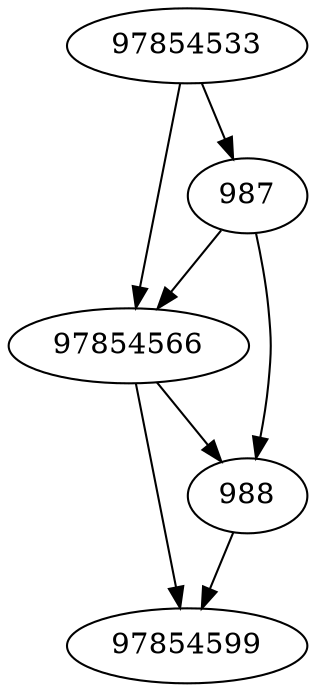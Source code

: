 strict digraph  {
97854533;
97854566;
97854599;
987;
988;
97854533 -> 97854566;
97854533 -> 987;
97854566 -> 988;
97854566 -> 97854599;
987 -> 988;
987 -> 97854566;
988 -> 97854599;
}
